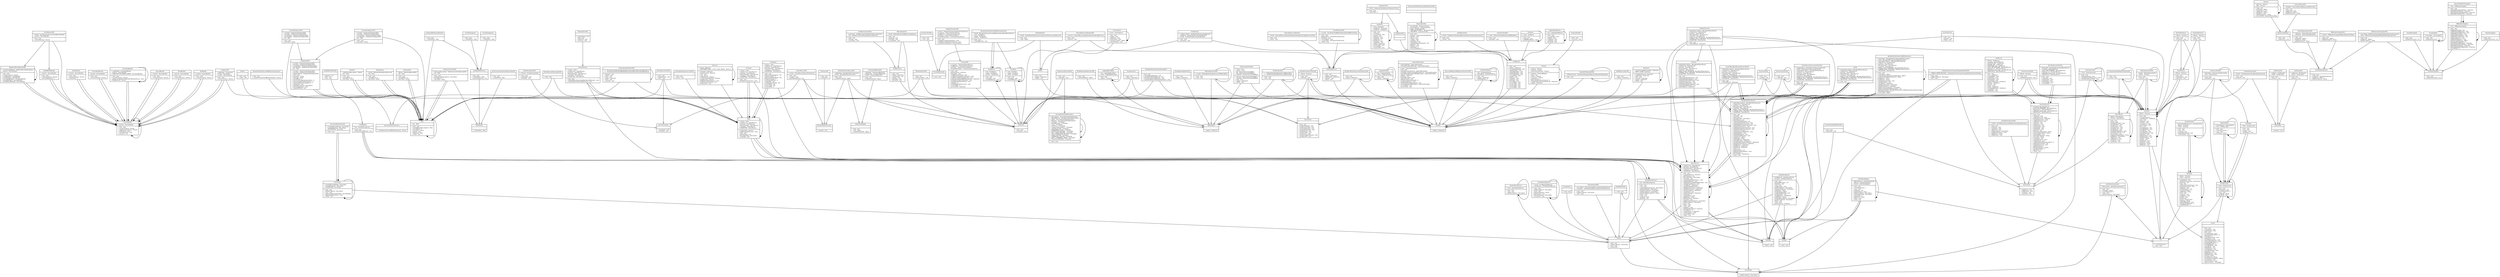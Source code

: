 digraph G{
fontname = "Bitstream Vera Sans"
fontname = "Bitstream Vera Sans"
fontsize = 8
node [
fontname = "Bitstream Vera Sans"
fontsize = 8
shape = "record"
]
edge [
fontname = "Bitstream Vera Sans"
fontsize = 8
]
AssertionTestXXX[label="{AssertionTestXXX||+  init() : void\l+  run() : void\l}"]
TestListenerTestXXX[label="{TestListenerTestXXX||+  init() : void\l+  nothing() : void\l}"]
VerifierRuleTest[label="{VerifierRuleTest|+  this$0 : VerifierRuleTest$UsesErrorCollectorCheckSucceedsPasses$1\l|+  init() : void\l+  call() : Object\l}"]
Guesser[label="{Guesser|+  guesses : Guesser\l+  type : Guesser\l|+  init() : void\l+  getProxy() : Object\l+  reguesses() : List\l+  getValue() : Object\l+  getType() : Class\l+  getDescription() : String\l+  access000() : Guesser$GuessMap\l}"]
AnnotatedBuilderTestXXX[label="{AnnotatedBuilderTestXXX|+  invokedRunnerBuilder : RunnerSpy\l+  invokedTestClass : RunnerSpy\l+  DESCRIPTION : RunnerSpy\l|+  init() : void\l}"]
ExtensionTestXXX[label="{ExtensionTestXXX|+  fTornDown : ExtensionTest$TornDown\l+  fTest : TestDecorator\l|+  init() : void\l+  tearDown() : void\l}"]
InheritedTestCase[label="{InheritedTestCase|+  fName : TestCase\l|+  init() : void\l+  test2() : void\l}"]
SortableTest[label="{SortableTest||+  init() : void\l}"]
BaseTestRunnerTestXXX[label="{BaseTestRunnerTestXXX|+  fRunFailed : BaseTestRunnerTest$MockRunner\l+  fLoading : BaseTestRunner\l+  SUITE_METHODNAME : BaseTestRunner\l+  fPreferences : BaseTestRunner\l+  fgMaxMessageLength : BaseTestRunner\l+  fgFilterStack : BaseTestRunner\l|+  init() : void\l+  runFailed() : void\l+  testEnded() : void\l+  testFailed() : void\l+  testStarted() : void\l+  access000() : Z\l}"]
ClassRulesTestXXX[label="{ClassRulesTestXXX|+  counter : ClassRulesTest$MethodExampleTestWithClassRule\l|+  init() : void\l+  getCounter() : ClassRulesTest$Counter\l+  firstTest() : void\l+  secondTest() : void\l+  access200() : ClassRulesTest$Counter\l+  clinit() : void\l}"]
ParameterizedTestTestXXX[label="{ParameterizedTestTestXXX|+  x : ParameterizedTestTest$MultipleParametersBeforeParamAndAfterParam\l+  y : ParameterizedTestTest$MultipleParametersBeforeParamAndAfterParam\l|+  before() : void\l+  after() : void\l+  init() : void\l+  data() : Collection\l+  first() : void\l+  second() : void\l}"]
TestRuleTest[label="{TestRuleTest|+  val$description : TestRuleTest$CustomTestName$1\l+  val$base : TestRuleTest$CustomTestName$1\l+  this$0 : TestRuleTest$CustomTestName$1\l|+  init() : void\l+  evaluate() : void\l}"]
ParentRunnerXXX[label="{ParentRunnerXXX|+  entries : ParentRunner$ClassRuleCollector\l|+  init() : void\l+  accept() : void\l+  getOrderedRules() : List\l}"]
StackTracesTestXXX[label="{StackTracesTestXXX|+  fName : TestCase\l|+  init() : void\l+  testAlwaysThrows() : void\l}"]
TextFeedbackTestXXX[label="{TextFeedbackTestXXX|+  this$0 : TextFeedbackTest$2\l+  fName : TestCase\l|+  init() : void\l+  runTest() : void\l}"]
AnnotationTest[label="{AnnotationTest||+  init() : void\l+  before() : void\l+  after() : void\l}"]
Filterable[label="{Filterable||+  filter() : void\l}"]
DisableOnDebugTestXXX[label="{DisableOnDebugTestXXX|+  failOnExecution : DisableOnDebugTest$AbstractDisableOnDebugTest\l|+  init() : void\l}"]
MethodRulesTest[label="{MethodRulesTest|+  this$0 : MethodRulesTest$BeforesAndAfters$1\l|+  init() : void\l+  starting() : void\l+  finished() : void\l+  succeeded() : void\l}"]
IgnoredBuilder[label="{IgnoredBuilder|+  parents : RunnerBuilder\l|+  init() : void\l+  runnerForClass() : Runner\l}"]
ExternalResource[label="{ExternalResource||+  init() : void\l+  apply() : Statement\l+  statement() : Statement\l+  before() : void\l+  after() : void\l}"]
Assert[label="{Assert||+  init() : void\l+  assertTrue() : void\l+  assertFalse() : void\l+  fail() : void\l+  assertEquals() : void\l+  equalsRegardingNull() : Z\l+  isEquals() : Z\l+  assertNotEquals() : void\l+  failEquals() : void\l+  assertArrayEquals() : void\l+  internalArrayEquals() : void\l+  doubleIsDifferent() : Z\l+  floatIsDifferent() : Z\l+  assertNotNull() : void\l+  assertNull() : void\l+  failNotNull() : void\l+  assertSame() : void\l+  assertNotSame() : void\l+  failSame() : void\l+  failNotSame() : void\l+  failNotEquals() : void\l+  format() : String\l+  formatClass() : String\l+  formatClassAndValue() : String\l+  assertThat() : void\l+  assertThrows() : void\l+  expectThrows() : Throwable\l}"]
RuleMemberValidatorTestXXX[label="{RuleMemberValidatorTestXXX||+  init() : void\l+  arbitraryObject() : Object\l}"]
Filter[label="{Filter|+  ALL : Filter\l|+  init() : void\l+  matchMethodDescription() : Filter\l+  shouldRun() : Z\l+  describe() : String\l+  apply() : void\l+  intersect() : Filter\l+  clinit() : void\l}"]
TestRuleTestXXX[label="{TestRuleTestXXX|+  z : TestRuleTest$TestRuleIsAroundMethodRule\l+  a : TestRuleTest$TestRuleIsAroundMethodRule\l|+  init() : void\l+  foo() : void\l}"]
RunListener[label="{RunListener||+  init() : void\l+  testRunStarted() : void\l+  testRunFinished() : void\l+  testSuiteStarted() : void\l+  testSuiteFinished() : void\l+  testStarted() : void\l+  testFinished() : void\l+  testFailure() : void\l+  testAssumptionFailure() : void\l+  testIgnored() : void\l}"]
IncludeCategories[label="{IncludeCategories||+  init() : void\l+  createFilter() : Filter\l}"]
ParameterizedXXX[label="{ParameterizedXXX|+  description : Parameterized$AssumptionViolationRunner\l+  exception : Parameterized$AssumptionViolationRunner\l|+  init() : void\l+  getDescription() : Description\l+  run() : void\l}"]
ClassRulesTest[label="{ClassRulesTest||+  init() : void\l+  apply() : Statement\l}"]
Runner[label="{Runner||+  init() : void\l+  getDescription() : Description\l+  run() : void\l+  testCount() : I\l}"]
BlockJUnit4ClassRunnerXXX[label="{BlockJUnit4ClassRunnerXXX|+  val$method : BlockJUnit4ClassRunner$2\l+  this$0 : BlockJUnit4ClassRunner$2\l|+  init() : void\l+  runReflectiveCall() : Object\l}"]
TestClassXXX[label="{TestClassXXX||+  init() : void\l+  compare() : I\l}"]
CategoriesXXX[label="{CategoriesXXX|+  included : Categories$CategoryFilter\l+  excluded : Categories$CategoryFilter\l+  includedAny : Categories$CategoryFilter\l+  excludedAny : Categories$CategoryFilter\l+  ALL : Filter\l|+  include() : Categories$CategoryFilter\l+  exclude() : Categories$CategoryFilter\l+  categoryFilter() : Categories$CategoryFilter\l+  init() : void\l+  describe() : String\l+  toString() : String\l+  shouldRun() : Z\l+  hasCorrectCategoryAnnotation() : Z\l+  matchesAnyParentCategories() : Z\l+  matchesAllParentCategories() : Z\l+  categories() : Set\l+  parentDescription() : Description\l+  directCategories() : Class\l+  copyAndRefine() : Set\l}"]
MethodRulesTestXXX[label="{MethodRulesTestXXX|+  counter : MethodRulesTest$UsesCustomMethodRule\l|+  init() : void\l+  foo() : void\l}"]
SingleMethodTestXXX[label="{SingleMethodTestXXX||+  params() : List\l+  init() : void\l+  one() : void\l}"]
ParentRunnerTestXXX[label="{ParentRunnerTestXXX||+  init() : void\l+  beforeClass() : void\l+  test() : void\l}"]
TestImplementorTest[label="{TestImplementorTest|+  this$0 : TestImplementorTest$DoubleTestCase$1\l|+  init() : void\l+  protect() : void\l}"]
ExpectedException[label="{ExpectedException|+  matcherBuilder : ExpectedException\l+  missingExceptionMessage : ExpectedException\l|+  none() : ExpectedException\l+  init() : void\l+  handleAssertionErrors() : ExpectedException\l+  handleAssumptionViolatedExceptions() : ExpectedException\l+  reportMissingExceptionWithMessage() : ExpectedException\l+  apply() : Statement\l+  expect() : void\l+  expectMessage() : void\l+  expectCause() : void\l+  isAnyExceptionExpected() : Z\l+  handleException() : void\l+  failDueToMissingException() : void\l+  missingExceptionMessage() : ExpectedException\l+  access000() : void\l+  access100() : void\l}"]
StopwatchTest[label="{StopwatchTest|+  this$0 : StopwatchTest$AbstractStopwatchTest$1\l|+  init() : void\l+  nanoTime() : J\l}"]
AssumptionViolatedException[label="{AssumptionViolatedException|+  fAssumption : AssumptionViolatedException\l+  fValueMatcher : AssumptionViolatedException\l+  fValue : AssumptionViolatedException\l+  fMatcher : AssumptionViolatedException\l+  backtrace : Throwable\l+  detailMessage : Throwable\l+  cause : Throwable\l+  stackTrace : Throwable\l+  suppressedExceptions : Throwable\l+  serialVersionUID : Throwable\l+  UNASSIGNED_STACK : Throwable\l+  SUPPRESSED_SENTINEL : Throwable\l+  NULL_CAUSE_MESSAGE : Throwable\l+  SELF_SUPPRESSION_MESSAGE : Throwable\l+  CAUSE_CAPTION : Throwable\l+  SUPPRESSED_CAPTION : Throwable\l+  EMPTY_THROWABLE_ARRAY : Throwable\l+  $assertionsDisabled : Throwable\l|+  init() : void\l}"]
RunnerTestXXX[label="{RunnerTestXXX||+  init() : void\l+  empty() : void\l}"]
CustomBlockJUnit4ClassRunnerTestXXX[label="{CustomBlockJUnit4ClassRunnerTestXXX|+  methodDescriptions : BlockJUnit4ClassRunner\l+  childrenLock : ParentRunner\l+  testClass : ParentRunner\l+  filteredChildren : ParentRunner\l+  scheduler : ParentRunner\l+  PUBLIC_CLASS_VALIDATOR : BlockJUnit4ClassRunner\l+  CURRENT_RULE_CONTAINER : BlockJUnit4ClassRunner\l+  VALIDATORS : ParentRunner\l|+  init() : void\l+  methodBlock() : Statement\l}"]
ExternalResourceRuleTestXXX[label="{ExternalResourceRuleTestXXX|+  resource : ExternalResourceRuleTest$UsesExternalResource\l|+  init() : void\l+  testFoo() : void\l}"]
RuleContainerTestXXX[label="{RuleContainerTestXXX|+  name : Enum\l+  ordinal : Enum\l+  M1 : RuleContainerTest$MRule\l+  M2 : RuleContainerTest$MRule\l+  $VALUES : RuleContainerTest$MRule\l|+  values() : RuleContainerTest$MRule\l+  valueOf() : RuleContainerTest$MRule\l+  init() : void\l+  apply() : Statement\l+  clinit() : void\l}"]
InitializationErrorForwardCompatibilityTestXXX[label="{InitializationErrorForwardCompatibilityTestXXX|+  UNIQUE_ERROR_MESSAGE : InitializationErrorForwardCompatibilityTest$CantInitialize\l|+  init() : void\l+  getDescription() : Description\l+  run() : void\l}"]
TemporaryFolderRuleAssuredDeletionTestXXX[label="{TemporaryFolderRuleAssuredDeletionTestXXX||}"]
ForwardCompatibilityTestXXX[label="{ForwardCompatibilityTestXXX||+  init() : void\l+  expected() : void\l}"]
JUnit4Builder[label="{JUnit4Builder|+  parents : RunnerBuilder\l|+  init() : void\l+  runnerForClass() : Runner\l}"]
Statement[label="{Statement||+  init() : void\l+  evaluate() : void\l}"]
TimeoutTestXXX[label="{TimeoutTestXXX||+  init() : void\l+  success() : void\l}"]
StopwatchXXX[label="{StopwatchXXX||}"]
FrameworkMethodXXX[label="{FrameworkMethodXXX|+  val$target : FrameworkMethod$1\l+  val$params : FrameworkMethod$1\l+  this$0 : FrameworkMethod$1\l|+  init() : void\l+  runReflectiveCall() : Object\l}"]
ParentRunnerFilteringTestXXX[label="{ParentRunnerFilteringTestXXX||+  init() : void\l}"]
TestResultXXX[label="{TestResultXXX|+  val$test : TestResult$1\l+  this$0 : TestResult$1\l|+  init() : void\l+  protect() : void\l}"]
JUnitCommandLineParseResultTestXXX[label="{JUnitCommandLineParseResultTestXXX||+  init() : void\l+  createFilter() : Filter\l}"]
ExternalResourceRuleTest[label="{ExternalResourceRuleTest|+  this$0 : ExternalResourceRuleTest$TestFailsAndTwoClosingResourcesFail$1\l|+  init() : void\l+  after() : void\l}"]
FilterFactoriesTestXXX[label="{FilterFactoriesTestXXX|+  fTopLevelDescription : FilterFactoriesTest$DummyFilter\l+  ALL : Filter\l|+  init() : void\l+  getTopLevelDescription() : Description\l+  shouldRun() : Z\l+  describe() : String\l}"]
BlockJUnit4ClassRunnerWithParametersXXX[label="{BlockJUnit4ClassRunnerWithParametersXXX|+  this$0 : BlockJUnit4ClassRunnerWithParameters$RunBeforeParams\l+  next : RunBefores\l+  target : RunBefores\l+  befores : RunBefores\l|+  init() : void\l+  invokeMethod() : void\l}"]
TemporaryFolder[label="{TemporaryFolder|+  parentFolder : TemporaryFolder\l+  assureDeletion : TemporaryFolder\l+  folder : TemporaryFolder\l+  TEMP_DIR_ATTEMPTS : TemporaryFolder\l+  TMP_PREFIX : TemporaryFolder\l|+  init() : void\l+  builder() : TemporaryFolder$Builder\l+  before() : void\l+  after() : void\l+  create() : void\l+  newFile() : File\l+  newFolder() : File\l+  createTemporaryFolderIn() : File\l+  getRoot() : File\l+  delete() : void\l+  tryDelete() : Z\l+  recursiveDelete() : Z\l}"]
TestWatchmanTestXXX[label="{TestWatchmanTestXXX|+  watchman : TestWatchmanTest$ViolatedAssumptionTest\l+  log : TestWatchmanTest$ViolatedAssumptionTest\l|+  init() : void\l+  initLog() : void\l+  succeeds() : void\l}"]
ParametersRunnerFactory[label="{ParametersRunnerFactory||+  createRunnerForTestWithParameters() : Runner\l}"]
ForwardCompatibilityPrintingTestXXX[label="{ForwardCompatibilityPrintingTestXXX||+  init() : void\l+  error() : void\l}"]
MaxStarterTestXXX[label="{MaxStarterTestXXX||+  init() : void\l+  testSucceeds() : void\l}"]
ParentRunner[label="{ParentRunner|+  childrenLock : ParentRunner\l+  testClass : ParentRunner\l+  filteredChildren : ParentRunner\l+  scheduler : ParentRunner\l+  VALIDATORS : ParentRunner\l|+  init() : void\l+  createTestClass() : TestClass\l+  getChildren() : List\l+  describeChild() : Description\l+  runChild() : void\l+  collectInitializationErrors() : void\l+  applyValidators() : void\l+  validatePublicVoidNoArgMethods() : void\l+  validateClassRules() : void\l+  classBlock() : Statement\l+  areAllChildrenIgnored() : Z\l+  withBeforeClasses() : Statement\l+  withAfterClasses() : Statement\l+  withClassRules() : Statement\l+  classRules() : List\l+  childrenInvoker() : Statement\l+  isIgnored() : Z\l+  runChildren() : void\l+  getName() : String\l+  getTestClass() : TestClass\l+  runLeaf() : void\l+  getRunnerAnnotations() : Annotation\l+  getDescription() : Description\l+  run() : void\l+  filter() : void\l+  sort() : void\l+  validate() : void\l+  getFilteredChildren() : Collection\l+  shouldRun() : Z\l+  comparator() : Comparator\l+  setScheduler() : void\l+  access100() : void\l+  clinit() : void\l}"]
TestWatcherTest[label="{TestWatcherTest|+  this$0 : TestWatcherTest$TestWatcherFailedThrowsExceptionTest$1\l|+  init() : void\l+  failed() : void\l}"]
WithParameterSupplierXXX[label="{WithParameterSupplierXXX|+  description : WithParameterSupplier$SimplePotentialAssignment\l+  value : WithParameterSupplier$SimplePotentialAssignment\l|+  init() : void\l+  getValue() : Object\l+  getDescription() : String\l}"]
JUnit38ClassRunnerTestXXX[label="{JUnit38ClassRunnerTestXXX|+  fName : TestCase\l|+  init() : void\l+  testOne() : void\l}"]
LoggingMethodRule[label="{LoggingMethodRule|+  log : LoggingMethodRule\l+  name : LoggingMethodRule\l|+  init() : void\l+  apply() : Statement\l}"]
BlockJUnit4ClassRunnerOverrideTestXXX[label="{BlockJUnit4ClassRunnerOverrideTestXXX||+  init() : void\l+  apply() : Statement\l}"]
TestListenerTest[label="{TestListenerTest|+  count : TestListenerTest\l|+  init() : void\l+  failingListener() : void\l+  reportsFailureOfListener() : void\l+  freshResultEachTime() : void\l}"]
ParallelComputerXXX[label="{ParallelComputerXXX|+  fService : ParallelComputer$1\l|+  init() : void\l+  schedule() : void\l+  finished() : void\l}"]
ParentRunnerClassLoaderTestXXX[label="{ParentRunnerClassLoaderTestXXX|+  val$waitClass : ParentRunnerClassLoaderTest$1\l+  this$0 : ParentRunnerClassLoaderTest$1\l+  methodDescriptions : BlockJUnit4ClassRunner\l+  childrenLock : ParentRunner\l+  testClass : ParentRunner\l+  filteredChildren : ParentRunner\l+  scheduler : ParentRunner\l+  PUBLIC_CLASS_VALIDATOR : BlockJUnit4ClassRunner\l+  CURRENT_RULE_CONTAINER : BlockJUnit4ClassRunner\l+  VALIDATORS : ParentRunner\l|+  init() : void\l+  getName() : String\l}"]
Theories[label="{Theories|+  methodDescriptions : BlockJUnit4ClassRunner\l+  childrenLock : ParentRunner\l+  testClass : ParentRunner\l+  filteredChildren : ParentRunner\l+  scheduler : ParentRunner\l+  PUBLIC_CLASS_VALIDATOR : BlockJUnit4ClassRunner\l+  CURRENT_RULE_CONTAINER : BlockJUnit4ClassRunner\l+  VALIDATORS : ParentRunner\l|+  init() : void\l+  collectInitializationErrors() : void\l+  validateDataPointFields() : void\l+  validateDataPointMethods() : void\l+  validateConstructor() : void\l+  validateTestMethods() : void\l+  validateParameterSupplier() : void\l+  computeTestMethods() : List\l+  methodBlock() : Statement\l}"]
JUnit38ClassRunnerXXX[label="{JUnit38ClassRunnerXXX|+  notifier : JUnit38ClassRunner$OldTestClassAdaptingListener\l|+  init() : void\l+  endTest() : void\l+  startTest() : void\l+  addError() : void\l+  asDescription() : Description\l+  getEffectiveClass() : Class\l+  getName() : String\l+  addFailure() : void\l}"]
FilterableTestXXX[label="{FilterableTestXXX||+  parameters() : List\l+  init() : void\l+  skipThis() : void\l+  runThis() : void\l}"]
FilterXXX[label="{FilterXXX|+  val$desiredDescription : Filter$2\l+  ALL : Filter\l|+  init() : void\l+  shouldRun() : Z\l+  describe() : String\l}"]
ComputerXXX[label="{ComputerXXX|+  val$builder : Computer$1\l+  this$0 : Computer$1\l+  parents : RunnerBuilder\l|+  init() : void\l+  runnerForClass() : Runner\l}"]
AllTests[label="{AllTests||+  init() : void\l+  suite() : Test\l}"]
BlockJUnit4ClassRunner[label="{BlockJUnit4ClassRunner|+  methodDescriptions : BlockJUnit4ClassRunner\l+  childrenLock : ParentRunner\l+  testClass : ParentRunner\l+  filteredChildren : ParentRunner\l+  scheduler : ParentRunner\l+  PUBLIC_CLASS_VALIDATOR : BlockJUnit4ClassRunner\l+  CURRENT_RULE_CONTAINER : BlockJUnit4ClassRunner\l+  VALIDATORS : ParentRunner\l|+  init() : void\l+  runChild() : void\l+  isIgnored() : Z\l+  describeChild() : Description\l+  getChildren() : List\l+  computeTestMethods() : List\l+  collectInitializationErrors() : void\l+  validatePublicConstructor() : void\l+  validateNoNonStaticInnerClass() : void\l+  validateConstructor() : void\l+  validateOnlyOneConstructor() : void\l+  validateZeroArgConstructor() : void\l+  hasOneConstructor() : Z\l+  validateInstanceMethods() : void\l+  validateFields() : void\l+  validateMethods() : void\l+  validateTestMethods() : void\l+  createTest() : Object\l+  testName() : String\l+  methodBlock() : Statement\l+  methodInvoker() : Statement\l+  possiblyExpectingExceptions() : Statement\l+  withPotentialTimeout() : Statement\l+  withBefores() : Statement\l+  withAfters() : Statement\l+  withRules() : Statement\l+  rules() : List\l+  getTestRules() : List\l+  getExpectedException() : Class\l+  getTimeout() : J\l+  access100() : ThreadLocal\l+  clinit() : void\l}"]
JUnit4TestAdapter[label="{JUnit4TestAdapter|+  fNewTestClass : JUnit4TestAdapter\l+  fRunner : JUnit4TestAdapter\l+  fCache : JUnit4TestAdapter\l|+  init() : void\l+  countTestCases() : I\l+  run() : void\l+  getTests() : List\l+  getTestClass() : Class\l+  getDescription() : Description\l+  removeIgnored() : Description\l+  isIgnored() : Z\l+  toString() : String\l+  filter() : void\l+  sort() : void\l}"]
Protectable[label="{Protectable||+  protect() : void\l}"]
RuleMemberValidatorTest[label="{RuleMemberValidatorTest||+  init() : void\l+  apply() : Statement\l}"]
Describable[label="{Describable||+  getDescription() : Description\l}"]
StubbedTheoriesXXX[label="{StubbedTheoriesXXX|+  queues : StubbedTheories$StubbedTheoryAnchor\l+  successes : Theories$TheoryAnchor\l+  testMethod : Theories$TheoryAnchor\l+  testClass : Theories$TheoryAnchor\l+  fInvalidParameters : Theories$TheoryAnchor\l|+  init() : void\l+  handleAssumptionViolation() : void\l+  runWithIncompleteAssignment() : void\l+  createGuesserQueue() : GuesserQueue\l}"]
ClassLevelMethodsWithIgnoredTestsTestXXX[label="{ClassLevelMethodsWithIgnoredTestsTestXXX||+  init() : void\l+  apply() : Statement\l}"]
TestListener[label="{TestListener||+  addError() : void\l+  addFailure() : void\l+  endTest() : void\l+  startTest() : void\l}"]
ReguessableValue[label="{ReguessableValue||+  init() : void\l+  reguesses() : List\l}"]
BlockJUnit4ClassRunnerOverrideTest[label="{BlockJUnit4ClassRunnerOverrideTest||+  init() : void\l+  overrideRulesMethod() : void\l+  overrideTestRulesMethod() : void\l+  overrideCreateTestMethod() : void\l+  createTestDefersToNoArgCreateTest() : void\l}"]
TheoriesXXX[label="{TheoriesXXX|+  successes : Theories$TheoryAnchor\l+  testMethod : Theories$TheoryAnchor\l+  testClass : Theories$TheoryAnchor\l+  fInvalidParameters : Theories$TheoryAnchor\l|+  init() : void\l+  getTestClass() : TestClass\l+  evaluate() : void\l+  runWithAssignment() : void\l+  runWithIncompleteAssignment() : void\l+  runWithCompleteAssignment() : void\l+  methodCompletesWithParameters() : Statement\l+  handleAssumptionViolation() : void\l+  reportParameterizedError() : void\l+  nullsOk() : Z\l+  handleDataPointSuccess() : void\l+  access000() : Z\l+  access100() : Statement\l}"]
ActiveTestSuite[label="{ActiveTestSuite|+  fActiveTestDeathCount : ActiveTestSuite\l+  fName : TestSuite\l+  fTests : TestSuite\l|+  init() : void\l+  run() : void\l+  runTest() : void\l+  waitUntilFinished() : void\l+  runFinished() : void\l}"]
JUnit38ClassRunner[label="{JUnit38ClassRunner|+  test : JUnit38ClassRunner\l|+  init() : void\l+  run() : void\l+  createAdaptingListener() : TestListener\l+  getDescription() : Description\l+  makeDescription() : Description\l+  getAnnotations() : Annotation\l+  createSuiteDescription() : String\l+  filter() : void\l+  sort() : void\l+  setTest() : void\l+  getTest() : Test\l}"]
TestSuite[label="{TestSuite|+  fName : TestSuite\l+  fTests : TestSuite\l|+  createTest() : Test\l+  getTestConstructor() : Constructor\l+  warning() : Test\l+  init() : void\l+  addTestsFromTestCase() : void\l+  testCaseForClass() : Test\l+  addTest() : void\l+  addTestSuite() : void\l+  countTestCases() : I\l+  getName() : String\l+  run() : void\l+  runTest() : void\l+  setName() : void\l+  testAt() : Test\l+  testCount() : I\l+  tests() : Enumeration\l+  toString() : String\l+  addTestMethod() : void\l+  isPublicTestMethod() : Z\l+  isTestMethod() : Z\l}"]
JUnit4ClassRunner[label="{JUnit4ClassRunner|+  testMethods : JUnit4ClassRunner\l+  testClass : JUnit4ClassRunner\l|+  init() : void\l+  getTestMethods() : List\l+  validate() : void\l+  run() : void\l+  runMethods() : void\l+  getDescription() : Description\l+  classAnnotations() : Annotation\l+  getName() : String\l+  createTest() : Object\l+  invokeTestMethod() : void\l+  testAborted() : void\l+  wrapMethod() : TestMethod\l+  testName() : String\l+  methodDescription() : Description\l+  testAnnotations() : Annotation\l+  filter() : void\l+  sort() : void\l+  getTestClass() : TestClass\l}"]
FilterableTest[label="{FilterableTest|+  this$0 : FilterableTest$FilteredRunner$1\l+  ALL : Filter\l|+  init() : void\l+  shouldRun() : Z\l+  describe() : String\l}"]
NullBuilder[label="{NullBuilder|+  parents : RunnerBuilder\l|+  init() : void\l+  runnerForClass() : Runner\l}"]
DisableOnDebug[label="{DisableOnDebug|+  rule : DisableOnDebug\l+  debugging : DisableOnDebug\l|+  init() : void\l+  apply() : Statement\l+  isDebugging() : Z\l}"]
RunnerSpy[label="{RunnerSpy|+  invokedRunnerBuilder : RunnerSpy\l+  invokedTestClass : RunnerSpy\l+  DESCRIPTION : RunnerSpy\l|+  init() : void\l+  getDescription() : Description\l+  run() : void\l+  getInvokedRunnerBuilder() : RunnerBuilder\l+  getInvokedTestClass() : Class\l+  clinit() : void\l}"]
TestSetupXXX[label="{TestSetupXXX|+  val$result : TestSetup$1\l+  this$0 : TestSetup$1\l|+  init() : void\l+  protect() : void\l}"]
UseSuiteAsASuperclassTestXXX[label="{UseSuiteAsASuperclassTestXXX||+  init() : void\l+  pass() : void\l}"]
Parameterized[label="{Parameterized|+  runners : Suite\l+  childrenLock : ParentRunner\l+  testClass : ParentRunner\l+  filteredChildren : ParentRunner\l+  scheduler : ParentRunner\l+  VALIDATORS : ParentRunner\l|+  init() : void\l+  validateBeforeParamAndAfterParamMethods() : void\l+  validatePublicStaticVoidMethods() : void\l}"]
ClassRequestXXX[label="{ClassRequestXXX|+  this$0 : ClassRequest$CustomSuiteMethodBuilder\l+  parents : RunnerBuilder\l|+  init() : void\l+  runnerForClass() : Runner\l}"]
RunWithTestXXX[label="{RunWithTestXXX||+  init() : void\l}"]
TestedOnSupplier[label="{TestedOnSupplier||+  init() : void\l+  getValueSources() : List\l}"]
ReflectiveCallable[label="{ReflectiveCallable||+  init() : void\l+  run() : Object\l+  runReflectiveCall() : Object\l}"]
Test[label="{Test||+  countTestCases() : I\l+  run() : void\l}"]
IncludeCategoriesXXX[label="{IncludeCategoriesXXX|+  included : Categories$CategoryFilter\l+  excluded : Categories$CategoryFilter\l+  includedAny : Categories$CategoryFilter\l+  excludedAny : Categories$CategoryFilter\l+  ALL : Filter\l|+  init() : void\l+  describe() : String\l}"]
PotentialAssignmentXXX[label="{PotentialAssignmentXXX|+  val$value : PotentialAssignment$1\l+  val$name : PotentialAssignment$1\l|+  init() : void\l+  getValue() : Object\l+  toString() : String\l+  getDescription() : String\l}"]
RepeatedTest[label="{RepeatedTest|+  fTimesRepeat : RepeatedTest\l+  fTest : TestDecorator\l|+  init() : void\l+  countTestCases() : I\l+  run() : void\l+  toString() : String\l}"]
RuleChainTestXXX[label="{RuleChainTestXXX|+  chain : RuleChainTest$RuleChainWithNullRules\l|+  init() : void\l+  example() : void\l}"]
Timeout[label="{Timeout|+  timeout : Timeout\l+  timeUnit : Timeout\l+  lookForStuckThread : Timeout\l|+  builder() : Timeout$Builder\l+  init() : void\l+  millis() : Timeout\l+  seconds() : Timeout\l+  getTimeout() : J\l+  getLookingForStuckThread() : Z\l+  createFailOnTimeoutStatement() : Statement\l+  apply() : Statement\l}"]
BlockJUnit4ClassRunnerWithParametersFactory[label="{BlockJUnit4ClassRunnerWithParametersFactory||+  init() : void\l+  createRunnerForTestWithParameters() : Runner\l}"]
GuesserQueueXXX[label="{GuesserQueueXXX|+  delegate : GuesserQueue$ReguessableDecorator\l|+  init() : void\l+  reguesses() : List\l+  getValue() : Object\l+  getDescription() : String\l}"]
MaxCore[label="{MaxCore|+  history : MaxCore\l+  MALFORMED_JUNIT_3_TEST_CLASS_PREFIX : MaxCore\l|+  forFolder() : MaxCore\l+  storedLocally() : MaxCore\l+  init() : void\l+  run() : Result\l+  sortRequest() : Request\l+  constructLeafRequest() : Request\l+  buildRunner() : Runner\l+  getMalformedTestClass() : Class\l+  sortedLeavesForTest() : List\l+  findLeaves() : void\l}"]
Categories[label="{Categories|+  runners : Suite\l+  childrenLock : ParentRunner\l+  testClass : ParentRunner\l+  filteredChildren : ParentRunner\l+  scheduler : ParentRunner\l+  VALIDATORS : ParentRunner\l|+  init() : void\l+  getIncludedCategory() : Set\l+  isAnyIncluded() : Z\l+  getExcludedCategory() : Set\l+  isAnyExcluded() : Z\l+  hasAssignableTo() : Z\l+  createSet() : Set\l+  nullableClassToSet() : Set\l+  access000() : Set\l+  access100() : Set\l+  access200() : Z\l}"]
ExpectExceptionTestXXX[label="{ExpectExceptionTestXXX||+  init() : void\l+  evaluate() : void\l}"]
JUnit3Builder[label="{JUnit3Builder|+  parents : RunnerBuilder\l|+  init() : void\l+  runnerForClass() : Runner\l+  isPre4Test() : Z\l}"]
Sortable[label="{Sortable||+  sort() : void\l}"]
ExcludeCategoriesXXX[label="{ExcludeCategoriesXXX|+  included : Categories$CategoryFilter\l+  excluded : Categories$CategoryFilter\l+  includedAny : Categories$CategoryFilter\l+  excludedAny : Categories$CategoryFilter\l+  ALL : Filter\l|+  init() : void\l+  describe() : String\l}"]
AllDefaultPossibilitiesBuilder[label="{AllDefaultPossibilitiesBuilder|+  canUseSuiteMethod : AllDefaultPossibilitiesBuilder\l+  parents : RunnerBuilder\l|+  init() : void\l+  runnerForClass() : Runner\l+  junit4Builder() : JUnit4Builder\l+  junit3Builder() : JUnit3Builder\l+  annotatedBuilder() : AnnotatedBuilder\l+  ignoredBuilder() : IgnoredBuilder\l+  suiteMethodBuilder() : RunnerBuilder\l}"]
Enclosed[label="{Enclosed|+  runners : Suite\l+  childrenLock : ParentRunner\l+  testClass : ParentRunner\l+  filteredChildren : ParentRunner\l+  scheduler : ParentRunner\l+  VALIDATORS : ParentRunner\l|+  init() : void\l+  filterAbstractClasses() : Class\l}"]
SuiteMethodBuilder[label="{SuiteMethodBuilder|+  parents : RunnerBuilder\l|+  init() : void\l+  runnerForClass() : Runner\l+  hasSuiteMethod() : Z\l}"]
Verifier[label="{Verifier||+  init() : void\l+  apply() : Statement\l+  verify() : void\l}"]
ParameterSupplier[label="{ParameterSupplier||+  init() : void\l+  getValueSources() : List\l}"]
PotentialAssignment[label="{PotentialAssignment||+  init() : void\l+  forValue() : PotentialAssignment\l+  getValue() : Object\l+  getDescription() : String\l}"]
TestWatchman[label="{TestWatchman||+  init() : void\l+  apply() : Statement\l+  succeeded() : void\l+  failed() : void\l+  starting() : void\l+  finished() : void\l}"]
CategoryFilterFactoryTestXXX[label="{CategoryFilterFactoryTestXXX||+  init() : void\l+  createFilter() : Filter\l}"]
TestWithClassRuleXXX[label="{TestWithClassRuleXXX||+  init() : void\l+  apply() : Statement\l}"]
ThrowingRunnable[label="{ThrowingRunnable||+  run() : void\l}"]
ExcludeCategories[label="{ExcludeCategories||+  init() : void\l+  createFilter() : Filter\l}"]
CategoryFilterFactory[label="{CategoryFilterFactory||+  init() : void\l+  createFilter() : Filter\l+  parseCategories() : List\l}"]
EnumSupplier[label="{EnumSupplier|+  enumType : EnumSupplier\l|+  init() : void\l+  getValueSources() : List\l}"]
RunAfters[label="{RunAfters|+  next : RunAfters\l+  target : RunAfters\l+  afters : RunAfters\l|+  init() : void\l+  evaluate() : void\l+  invokeMethod() : void\l}"]
MemberValueConsumer[label="{MemberValueConsumer||+  accept() : void\l}"]
TestCase[label="{TestCase|+  fName : TestCase\l|+  init() : void\l+  countTestCases() : I\l+  createResult() : TestResult\l+  run() : void\l+  runBare() : void\l+  runTest() : void\l+  assertTrue() : void\l+  assertFalse() : void\l+  fail() : void\l+  assertEquals() : void\l+  assertNotNull() : void\l+  assertNull() : void\l+  assertSame() : void\l+  assertNotSame() : void\l+  failSame() : void\l+  failNotSame() : void\l+  failNotEquals() : void\l+  format() : String\l+  setUp() : void\l+  tearDown() : void\l+  toString() : String\l+  getName() : String\l+  setName() : void\l}"]
Stopwatch[label="{Stopwatch|+  clock : Stopwatch\l+  startNanos : Stopwatch\l+  endNanos : Stopwatch\l|+  init() : void\l+  runtime() : J\l+  succeeded() : void\l+  failed() : void\l+  skipped() : void\l+  finished() : void\l+  getNanos() : J\l+  starting() : void\l+  stopping() : void\l+  apply() : Statement\l+  access100() : void\l+  access200() : J\l+  access300() : void\l}"]
RuleChain[label="{RuleChain|+  rulesStartingWithInnerMost : RuleChain\l+  EMPTY_CHAIN : RuleChain\l|+  emptyRuleChain() : RuleChain\l+  outerRule() : RuleChain\l+  init() : void\l+  around() : RuleChain\l+  apply() : Statement\l+  clinit() : void\l}"]
FilterTestXXX[label="{FilterTestXXX|+  fName : FilterTest$NamedFilter\l+  ALL : Filter\l|+  init() : void\l+  shouldRun() : Z\l+  describe() : String\l}"]
AllMembersSupplierXXX[label="{AllMembersSupplierXXX|+  method : AllMembersSupplier$MethodParameterValue\l|+  init() : void\l+  getValue() : Object\l+  getDescription() : String\l}"]
BaseTestRunner[label="{BaseTestRunner|+  fLoading : BaseTestRunner\l+  SUITE_METHODNAME : BaseTestRunner\l+  fPreferences : BaseTestRunner\l+  fgMaxMessageLength : BaseTestRunner\l+  fgFilterStack : BaseTestRunner\l|+  init() : void\l+  startTest() : void\l+  setPreferences() : void\l+  getPreferences() : Properties\l+  savePreferences() : void\l+  setPreference() : void\l+  endTest() : void\l+  addError() : void\l+  addFailure() : void\l+  testStarted() : void\l+  testEnded() : void\l+  testFailed() : void\l+  getTest() : Test\l+  elapsedTimeAsString() : String\l+  processArguments() : String\l+  setLoading() : void\l+  extractClassName() : String\l+  truncate() : String\l+  runFailed() : void\l+  loadSuiteClass() : Class\l+  clearStatus() : void\l+  useReloadingTestSuiteLoader() : Z\l+  getPreferencesFile() : File\l+  readPreferences() : void\l+  getPreference() : I\l+  getFilteredTrace() : String\l+  showStackRaw() : Z\l+  filterLine() : Z\l+  clinit() : void\l}"]
SpecificDataPointsSupplier[label="{SpecificDataPointsSupplier|+  clazz : AllMembersSupplier\l|+  init() : void\l+  getSingleDataPointFields() : Collection\l+  getDataPointsFields() : Collection\l+  getSingleDataPointMethods() : Collection\l+  getDataPointsMethods() : Collection\l}"]
RunBefores[label="{RunBefores|+  next : RunBefores\l+  target : RunBefores\l+  befores : RunBefores\l|+  init() : void\l+  evaluate() : void\l+  invokeMethod() : void\l}"]
RunnerBuilderStub[label="{RunnerBuilderStub|+  parents : RunnerBuilder\l|+  init() : void\l+  runnerForClass() : Runner\l}"]
OneTestCase[label="{OneTestCase|+  fName : TestCase\l|+  init() : void\l+  noTestCase() : void\l+  testCase() : void\l}"]
JUnit4[label="{JUnit4|+  methodDescriptions : BlockJUnit4ClassRunner\l+  childrenLock : ParentRunner\l+  testClass : ParentRunner\l+  filteredChildren : ParentRunner\l+  scheduler : ParentRunner\l+  PUBLIC_CLASS_VALIDATOR : BlockJUnit4ClassRunner\l+  CURRENT_RULE_CONTAINER : BlockJUnit4ClassRunner\l+  VALIDATORS : ParentRunner\l|+  init() : void\l}"]
TestName[label="{TestName|+  name : TestName\l|+  init() : void\l+  starting() : void\l+  getMethodName() : String\l}"]
MethodRule[label="{MethodRule||+  apply() : Statement\l}"]
TestSetup[label="{TestSetup|+  fTest : TestDecorator\l|+  init() : void\l+  run() : void\l+  setUp() : void\l+  tearDown() : void\l}"]
OverrideTestCase[label="{OverrideTestCase|+  fName : TestCase\l|+  init() : void\l+  testCase() : void\l}"]
BlockJUnit4ClassRunnerWithParameters[label="{BlockJUnit4ClassRunnerWithParameters|+  parameters : BlockJUnit4ClassRunnerWithParameters\l+  name : BlockJUnit4ClassRunnerWithParameters\l+  methodDescriptions : BlockJUnit4ClassRunner\l+  childrenLock : ParentRunner\l+  testClass : ParentRunner\l+  filteredChildren : ParentRunner\l+  scheduler : ParentRunner\l+  PUBLIC_CLASS_VALIDATOR : BlockJUnit4ClassRunner\l+  CURRENT_RULE_CONTAINER : BlockJUnit4ClassRunner\l+  VALIDATORS : ParentRunner\l|+  init() : void\l+  createTest() : Object\l+  createTestUsingConstructorInjection() : Object\l+  createTestUsingFieldInjection() : Object\l+  getName() : String\l+  testName() : String\l+  validateConstructor() : void\l+  validateFields() : void\l+  classBlock() : Statement\l+  withBeforeParams() : Statement\l+  withAfterParams() : Statement\l+  getRunnerAnnotations() : Annotation\l+  getAnnotatedFieldsByParameter() : List\l+  getInjectionType() : BlockJUnit4ClassRunnerWithParameters$InjectionType\l+  fieldsAreAnnotated() : Z\l+  access000() : Object\l}"]
AnnotatedBuilder[label="{AnnotatedBuilder|+  suiteBuilder : AnnotatedBuilder\l+  parents : RunnerBuilder\l+  CONSTRUCTOR_ERROR_FORMAT : AnnotatedBuilder\l|+  init() : void\l+  runnerForClass() : Runner\l+  getEnclosingClassForNonStaticMemberClass() : Class\l+  buildRunner() : Runner\l}"]
JUnit4TestCaseFacade[label="{JUnit4TestCaseFacade|+  fDescription : JUnit4TestCaseFacade\l|+  init() : void\l+  toString() : String\l+  countTestCases() : I\l+  run() : void\l+  getDescription() : Description\l}"]
RunnerScheduler[label="{RunnerScheduler||+  schedule() : void\l+  finished() : void\l}"]
FilterFactory[label="{FilterFactory||+  createFilter() : Filter\l}"]
TestRunner[label="{TestRunner|+  fPrinter : TestRunner\l+  fLoading : BaseTestRunner\l+  SUCCESS_EXIT : TestRunner\l+  FAILURE_EXIT : TestRunner\l+  EXCEPTION_EXIT : TestRunner\l+  SUITE_METHODNAME : BaseTestRunner\l+  fPreferences : BaseTestRunner\l+  fgMaxMessageLength : BaseTestRunner\l+  fgFilterStack : BaseTestRunner\l|+  init() : void\l+  run() : TestResult\l+  runAndWait() : void\l+  testFailed() : void\l+  testStarted() : void\l+  testEnded() : void\l+  createTestResult() : TestResult\l+  doRun() : TestResult\l+  pause() : void\l+  main() : void\l+  start() : TestResult\l+  runSingleMethod() : TestResult\l+  runFailed() : void\l+  setPrinter() : void\l}"]
TestWatcher[label="{TestWatcher||+  init() : void\l+  apply() : Statement\l+  succeededQuietly() : void\l+  failedQuietly() : void\l+  skippedQuietly() : void\l+  startingQuietly() : void\l+  finishedQuietly() : void\l+  succeeded() : void\l+  failed() : void\l+  skipped() : void\l+  starting() : void\l+  finished() : void\l+  access000() : void\l+  access100() : void\l+  access200() : void\l+  access300() : void\l+  access400() : void\l}"]
IgnoredClassRunner[label="{IgnoredClassRunner|+  clazz : IgnoredClassRunner\l|+  init() : void\l+  run() : void\l+  getDescription() : Description\l}"]
ErrorReportingRunner[label="{ErrorReportingRunner|+  causes : ErrorReportingRunner\l+  classNames : ErrorReportingRunner\l|+  init() : void\l+  getDescription() : Description\l+  run() : void\l+  getClassNames() : String\l+  getCauses() : List\l+  describeCause() : Description\l+  runCause() : void\l}"]
LoggingTestRule[label="{LoggingTestRule|+  log : LoggingTestRule\l+  name : LoggingTestRule\l|+  init() : void\l+  apply() : Statement\l}"]
TestRule[label="{TestRule||+  apply() : Statement\l}"]
TestDecorator[label="{TestDecorator|+  fTest : TestDecorator\l|+  init() : void\l+  basicRun() : void\l+  countTestCases() : I\l+  run() : void\l+  toString() : String\l+  getTest() : Test\l}"]
AllMembersSupplier[label="{AllMembersSupplier|+  clazz : AllMembersSupplier\l|+  init() : void\l+  getValueSources() : List\l+  addMultiPointMethods() : void\l+  addSinglePointMethods() : void\l+  addMultiPointFields() : void\l+  addSinglePointFields() : void\l+  addDataPointsValues() : void\l+  addArrayValues() : void\l+  addIterableValues() : void\l+  getStaticFieldValue() : Object\l+  isAssignableToAnyOf() : Z\l+  getDataPointsMethods() : Collection\l+  getSingleDataPointFields() : Collection\l+  getDataPointsFields() : Collection\l+  getSingleDataPointMethods() : Collection\l+  access000() : Z\l}"]
Suite[label="{Suite|+  runners : Suite\l+  childrenLock : ParentRunner\l+  testClass : ParentRunner\l+  filteredChildren : ParentRunner\l+  scheduler : ParentRunner\l+  VALIDATORS : ParentRunner\l|+  emptySuite() : Runner\l+  getAnnotatedClasses() : Class\l+  init() : void\l+  getChildren() : List\l+  describeChild() : Description\l+  runChild() : void\l}"]
RunnerBuilder[label="{RunnerBuilder|+  parents : RunnerBuilder\l|+  init() : void\l+  runnerForClass() : Runner\l+  safeRunnerForClass() : Runner\l+  addParent() : Class\l+  removeParent() : void\l+  runners() : List\l}"]
SuiteMethod[label="{SuiteMethod|+  test : JUnit38ClassRunner\l|+  init() : void\l+  testFromSuiteMethod() : Test\l}"]
StubbedTheories[label="{StubbedTheories|+  methodDescriptions : BlockJUnit4ClassRunner\l+  childrenLock : ParentRunner\l+  testClass : ParentRunner\l+  filteredChildren : ParentRunner\l+  scheduler : ParentRunner\l+  PUBLIC_CLASS_VALIDATOR : BlockJUnit4ClassRunner\l+  CURRENT_RULE_CONTAINER : BlockJUnit4ClassRunner\l+  VALIDATORS : ParentRunner\l|+  init() : void\l+  methodBlock() : Statement\l}"]
ResultPrinter[label="{ResultPrinter|+  fWriter : ResultPrinter\l+  fColumn : ResultPrinter\l|+  init() : void\l+  print() : void\l+  printWaitPrompt() : void\l+  printHeader() : void\l+  printErrors() : void\l+  printFailures() : void\l+  printDefects() : void\l+  printDefect() : void\l+  printDefectHeader() : void\l+  printDefectTrace() : void\l+  printFooter() : void\l+  elapsedTimeAsString() : String\l+  getWriter() : PrintStream\l+  addError() : void\l+  addFailure() : void\l+  endTest() : void\l+  startTest() : void\l}"]
ErrorCollector[label="{ErrorCollector|+  errors : ErrorCollector\l|+  init() : void\l+  verify() : void\l+  addError() : void\l+  checkThat() : void\l+  checkSucceeds() : Object\l+  checkThrows() : void\l}"]
LoggingTestWatcher[label="{LoggingTestWatcher|+  log : LoggingTestWatcher\l|+  init() : void\l+  succeeded() : void\l+  failed() : void\l+  skipped() : void\l+  starting() : void\l+  finished() : void\l}"]
BooleanSupplier[label="{BooleanSupplier||+  init() : void\l+  getValueSources() : List\l}"]
edge [arrowhead = "empty"]
AssertionTestXXX->ThrowingRunnable
TestListenerTestXXX->RunListener
TestListenerTestXXX->TestListenerTestXXX
TestListenerTestXXX->TestCase
VerifierRuleTest->Verifier
VerifierRuleTest->ThrowingRunnable
Guesser->ReguessableValue
AnnotatedBuilderTestXXX->RunnerSpy
ExtensionTestXXX->ExtensionTestXXX
ExtensionTestXXX->TestCase
ExtensionTestXXX->TestSetup
InheritedTestCase->OneTestCase
SortableTest->Runner
BaseTestRunnerTestXXX->BaseTestRunner
ClassRulesTestXXX->ClassRulesTestXXX
ClassRulesTestXXX->ExternalResource
ParameterizedTestTestXXX->RunListener
ParameterizedTestTestXXX->ParametersRunnerFactory
ParameterizedTestTestXXX->ParameterizedTestTestXXX
TestRuleTest->Statement
TestRuleTest->TestWatcher
ParentRunnerXXX->Statement
ParentRunnerXXX->MemberValueConsumer
ParentRunnerXXX->RunnerScheduler
StackTracesTestXXX->TestCase
StackTracesTestXXX->MethodRule
StackTracesTestXXX->TestRule
TextFeedbackTestXXX->TextFeedbackTestXXX
TextFeedbackTestXXX->TestCase
TextFeedbackTestXXX->ResultPrinter
AnnotationTest->ExternalResource
AnnotationTest->TestCase
DisableOnDebugTestXXX->DisableOnDebugTestXXX
DisableOnDebugTestXXX->TestRule
MethodRulesTest->Statement
MethodRulesTest->TestWatchman
IgnoredBuilder->RunnerBuilder
ExternalResource->TestRule
RuleMemberValidatorTestXXX->MethodRule
TestRuleTestXXX->TestRuleTestXXX
TestRuleTestXXX->MethodRule
TestRuleTestXXX->TestRule
IncludeCategories->CategoryFilterFactory
ParameterizedXXX->Runner
ClassRulesTest->Statement
ClassRulesTest->TestRule
Runner->Describable
BlockJUnit4ClassRunnerXXX->Statement
BlockJUnit4ClassRunnerXXX->ReflectiveCallable
BlockJUnit4ClassRunnerXXX->MemberValueConsumer
TestClassXXX->MemberValueConsumer
CategoriesXXX->Filter
MethodRulesTestXXX->MethodRulesTestXXX
MethodRulesTestXXX->MethodRule
MethodRulesTestXXX->TestRule
SingleMethodTestXXX->Filter
ParentRunnerTestXXX->Filter
ParentRunnerTestXXX->RunListener
ParentRunnerTestXXX->RunnerScheduler
TestImplementorTest->Protectable
TestImplementorTest->TestCase
ExpectedException->TestRule
StopwatchTest->StopwatchXXX
StopwatchTest->Stopwatch
AssumptionViolatedException->AssumptionViolatedException
RunnerTestXXX->RunListener
RunnerTestXXX->TestCase
RunnerTestXXX->RunnerTestXXX
CustomBlockJUnit4ClassRunnerTestXXX->RunListener
CustomBlockJUnit4ClassRunnerTestXXX->BlockJUnit4ClassRunner
ExternalResourceRuleTestXXX->ExternalResource
ExternalResourceRuleTestXXX->Statement
RuleContainerTestXXX->MethodRule
RuleContainerTestXXX->TestRule
InitializationErrorForwardCompatibilityTestXXX->Runner
InitializationErrorForwardCompatibilityTestXXX->BlockJUnit4ClassRunner
InitializationErrorForwardCompatibilityTestXXX->TestListener
TemporaryFolderRuleAssuredDeletionTestXXX->TemporaryFolder
ForwardCompatibilityTestXXX->Runner
ForwardCompatibilityTestXXX->TestListener
JUnit4Builder->RunnerBuilder
TimeoutTestXXX->Timeout
StopwatchXXX->TestWatcher
FrameworkMethodXXX->ReflectiveCallable
ParentRunnerFilteringTestXXX->Filter
ParentRunnerFilteringTestXXX->Suite
TestResultXXX->Protectable
JUnitCommandLineParseResultTestXXX->FilterFactory
ExternalResourceRuleTest->ExternalResource
FilterFactoriesTestXXX->Filter
FilterFactoriesTestXXX->FilterFactory
BlockJUnit4ClassRunnerWithParametersXXX->RunAfters
BlockJUnit4ClassRunnerWithParametersXXX->RunBefores
TemporaryFolder->ExternalResource
TestWatchmanTestXXX->TestWatchman
ForwardCompatibilityPrintingTestXXX->ForwardCompatibilityPrintingTestXXX
ForwardCompatibilityPrintingTestXXX->TestCase
ForwardCompatibilityPrintingTestXXX->ResultPrinter
MaxStarterTestXXX->Filter
MaxStarterTestXXX->RunListener
MaxStarterTestXXX->TestCase
ParentRunner->Filterable
ParentRunner->Runner
ParentRunner->Sortable
TestWatcherTest->TestWatcher
WithParameterSupplierXXX->ParameterSupplier
WithParameterSupplierXXX->PotentialAssignment
JUnit38ClassRunnerTestXXX->Filter
JUnit38ClassRunnerTestXXX->RunListener
JUnit38ClassRunnerTestXXX->TestCase
JUnit38ClassRunnerTestXXX->JUnit38ClassRunnerTestXXX
LoggingMethodRule->MethodRule
BlockJUnit4ClassRunnerOverrideTestXXX->BlockJUnit4ClassRunnerOverrideTestXXX
BlockJUnit4ClassRunnerOverrideTestXXX->BlockJUnit4ClassRunner
BlockJUnit4ClassRunnerOverrideTestXXX->MethodRule
TestListenerTest->TestListener
TestListenerTest->TestCase
ParallelComputerXXX->RunnerScheduler
ParentRunnerClassLoaderTestXXX->BlockJUnit4ClassRunner
Theories->Statement
Theories->BlockJUnit4ClassRunner
JUnit38ClassRunnerXXX->TestListener
FilterableTestXXX->Parameterized
FilterXXX->Filter
ComputerXXX->Suite
ComputerXXX->RunnerBuilder
AllTests->SuiteMethod
BlockJUnit4ClassRunner->ParentRunner
BlockJUnit4ClassRunner->Describable
JUnit4TestAdapter->Filterable
JUnit4TestAdapter->Describable
JUnit4TestAdapter->Test
JUnit4TestAdapter->Sortable
RuleMemberValidatorTest->MethodRule
StubbedTheoriesXXX->TheoriesXXX
ClassLevelMethodsWithIgnoredTestsTestXXX->TestRule
ReguessableValue->PotentialAssignment
BlockJUnit4ClassRunnerOverrideTest->Statement
BlockJUnit4ClassRunnerOverrideTest->TestRule
TheoriesXXX->Statement
ActiveTestSuite->TestSuite
JUnit38ClassRunner->Filterable
JUnit38ClassRunner->Runner
JUnit38ClassRunner->Sortable
TestSuite->Test
JUnit4ClassRunner->Filterable
JUnit4ClassRunner->Runner
JUnit4ClassRunner->Sortable
FilterableTest->Filter
NullBuilder->RunnerBuilder
DisableOnDebug->TestRule
RunnerSpy->Runner
TestSetupXXX->Protectable
UseSuiteAsASuperclassTestXXX->Suite
Parameterized->Suite
ClassRequestXXX->AllDefaultPossibilitiesBuilder
ClassRequestXXX->SuiteMethodBuilder
RunWithTestXXX->Runner
RunWithTestXXX->RunWithTestXXX
TestedOnSupplier->ParameterSupplier
IncludeCategoriesXXX->CategoriesXXX
PotentialAssignmentXXX->PotentialAssignment
RepeatedTest->TestDecorator
RuleChainTestXXX->TestWatcher
Timeout->TestRule
BlockJUnit4ClassRunnerWithParametersFactory->ParametersRunnerFactory
GuesserQueueXXX->ReguessableValue
MaxCore->Suite
Categories->Suite
ExpectExceptionTestXXX->Statement
ExpectExceptionTestXXX->AssumptionViolatedException
JUnit3Builder->RunnerBuilder
ExcludeCategoriesXXX->CategoriesXXX
AllDefaultPossibilitiesBuilder->RunnerBuilder
Enclosed->Suite
SuiteMethodBuilder->RunnerBuilder
Verifier->TestRule
TestWatchman->MethodRule
CategoryFilterFactoryTestXXX->Filter
CategoryFilterFactoryTestXXX->CategoryFilterFactory
TestWithClassRuleXXX->TestRule
ExcludeCategories->CategoryFilterFactory
CategoryFilterFactory->FilterFactory
EnumSupplier->ParameterSupplier
RunAfters->Statement
TestCase->Assert
TestCase->Test
Stopwatch->TestRule
RuleChain->TestRule
FilterTestXXX->Filter
AllMembersSupplierXXX->PotentialAssignment
BaseTestRunner->TestListener
SpecificDataPointsSupplier->AllMembersSupplier
RunBefores->Statement
RunnerBuilderStub->RunnerBuilder
OneTestCase->TestCase
JUnit4->Filterable
JUnit4->BlockJUnit4ClassRunner
JUnit4->Sortable
TestName->TestWatcher
TestSetup->TestDecorator
OverrideTestCase->Test
OverrideTestCase->OneTestCase
BlockJUnit4ClassRunnerWithParameters->Filterable
BlockJUnit4ClassRunnerWithParameters->BlockJUnit4ClassRunner
BlockJUnit4ClassRunnerWithParameters->Sortable
AnnotatedBuilder->RunnerBuilder
JUnit4TestCaseFacade->Describable
JUnit4TestCaseFacade->Test
TestRunner->BaseTestRunner
TestWatcher->TestRule
IgnoredClassRunner->Runner
ErrorReportingRunner->Runner
LoggingTestRule->TestRule
TestDecorator->Assert
TestDecorator->Test
AllMembersSupplier->ParameterSupplier
Suite->ParentRunner
Suite->Describable
SuiteMethod->Describable
SuiteMethod->JUnit38ClassRunner
StubbedTheories->Filterable
StubbedTheories->Theories
StubbedTheories->Describable
StubbedTheories->Sortable
ResultPrinter->TestListener
ErrorCollector->Verifier
LoggingTestWatcher->TestWatcher
BooleanSupplier->ParameterSupplier
edge [arrowhead = "normal"]
Guesser->Guesser
AnnotatedBuilderTestXXX->RunnerSpy
ExtensionTestXXX->TestDecorator
InheritedTestCase->TestCase
BaseTestRunnerTestXXX->BaseTestRunner
StackTracesTestXXX->TestCase
TextFeedbackTestXXX->TestCase
IgnoredBuilder->RunnerBuilder
Filter->Filter
CategoriesXXX->Filter
ExpectedException->ExpectedException
AssumptionViolatedException->AssumptionViolatedException
CustomBlockJUnit4ClassRunnerTestXXX->BlockJUnit4ClassRunner
CustomBlockJUnit4ClassRunnerTestXXX->ParentRunner
JUnit4Builder->RunnerBuilder
FilterFactoriesTestXXX->Filter
BlockJUnit4ClassRunnerWithParametersXXX->RunBefores
TemporaryFolder->TemporaryFolder
ParentRunner->ParentRunner
JUnit38ClassRunnerTestXXX->TestCase
LoggingMethodRule->LoggingMethodRule
TestListenerTest->TestListenerTest
ParentRunnerClassLoaderTestXXX->BlockJUnit4ClassRunner
ParentRunnerClassLoaderTestXXX->ParentRunner
Theories->BlockJUnit4ClassRunner
Theories->ParentRunner
FilterXXX->Filter
ComputerXXX->RunnerBuilder
BlockJUnit4ClassRunner->BlockJUnit4ClassRunner
BlockJUnit4ClassRunner->ParentRunner
JUnit4TestAdapter->JUnit4TestAdapter
ActiveTestSuite->ActiveTestSuite
ActiveTestSuite->TestSuite
JUnit38ClassRunner->JUnit38ClassRunner
TestSuite->TestSuite
JUnit4ClassRunner->JUnit4ClassRunner
FilterableTest->Filter
NullBuilder->RunnerBuilder
DisableOnDebug->DisableOnDebug
RunnerSpy->RunnerSpy
Parameterized->Suite
Parameterized->ParentRunner
ClassRequestXXX->RunnerBuilder
IncludeCategoriesXXX->Filter
RepeatedTest->RepeatedTest
RepeatedTest->TestDecorator
Timeout->Timeout
MaxCore->MaxCore
Categories->Suite
Categories->ParentRunner
JUnit3Builder->RunnerBuilder
ExcludeCategoriesXXX->Filter
AllDefaultPossibilitiesBuilder->AllDefaultPossibilitiesBuilder
AllDefaultPossibilitiesBuilder->RunnerBuilder
Enclosed->Suite
Enclosed->ParentRunner
SuiteMethodBuilder->RunnerBuilder
EnumSupplier->EnumSupplier
RunAfters->RunAfters
TestCase->TestCase
Stopwatch->Stopwatch
RuleChain->RuleChain
FilterTestXXX->Filter
BaseTestRunner->BaseTestRunner
SpecificDataPointsSupplier->AllMembersSupplier
RunBefores->RunBefores
RunnerBuilderStub->RunnerBuilder
OneTestCase->TestCase
JUnit4->BlockJUnit4ClassRunner
JUnit4->ParentRunner
TestName->TestName
TestSetup->TestDecorator
OverrideTestCase->TestCase
BlockJUnit4ClassRunnerWithParameters->BlockJUnit4ClassRunnerWithParameters
BlockJUnit4ClassRunnerWithParameters->BlockJUnit4ClassRunner
BlockJUnit4ClassRunnerWithParameters->ParentRunner
AnnotatedBuilder->AnnotatedBuilder
AnnotatedBuilder->RunnerBuilder
JUnit4TestCaseFacade->JUnit4TestCaseFacade
TestRunner->TestRunner
TestRunner->BaseTestRunner
IgnoredClassRunner->IgnoredClassRunner
ErrorReportingRunner->ErrorReportingRunner
LoggingTestRule->LoggingTestRule
TestDecorator->TestDecorator
AllMembersSupplier->AllMembersSupplier
Suite->Suite
Suite->ParentRunner
RunnerBuilder->RunnerBuilder
SuiteMethod->JUnit38ClassRunner
StubbedTheories->BlockJUnit4ClassRunner
StubbedTheories->ParentRunner
ResultPrinter->ResultPrinter
ErrorCollector->ErrorCollector
LoggingTestWatcher->LoggingTestWatcher
}
